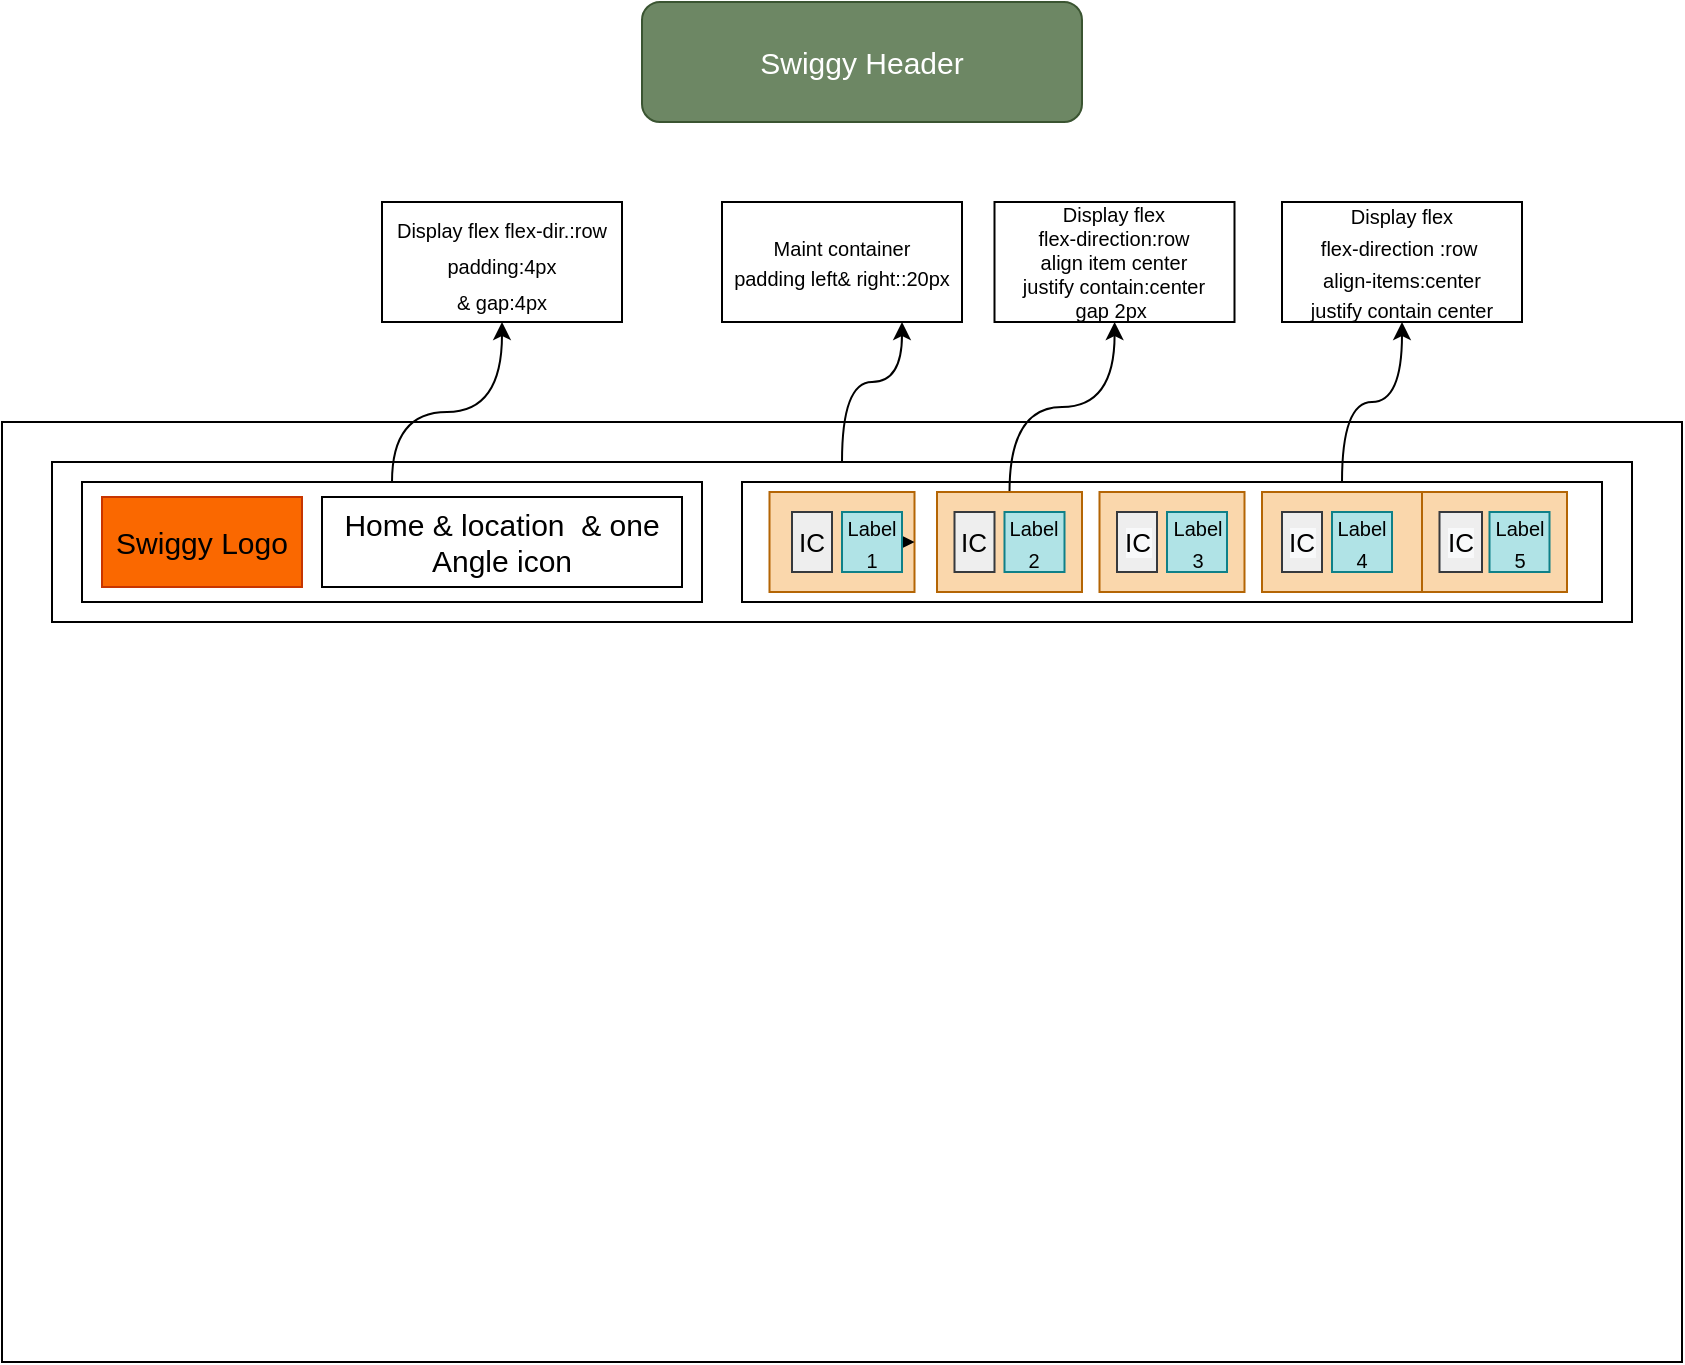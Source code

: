 <mxfile version="16.5.1" type="device"><diagram id="sewnSx5F5TwB05lAeNJs" name="Page-1"><mxGraphModel dx="1080" dy="1854" grid="1" gridSize="10" guides="1" tooltips="1" connect="1" arrows="1" fold="1" page="1" pageScale="1" pageWidth="850" pageHeight="1100" math="0" shadow="0"><root><mxCell id="0"/><mxCell id="1" parent="0"/><mxCell id="ymem5cKwlCPpoDnVJ391-73" value="" style="rounded=0;whiteSpace=wrap;html=1;fontSize=10;" vertex="1" parent="1"><mxGeometry x="10" y="70" width="840" height="470" as="geometry"/></mxCell><mxCell id="ymem5cKwlCPpoDnVJ391-2" value="&lt;font style=&quot;font-size: 15px&quot;&gt;Swiggy Header&lt;/font&gt;" style="rounded=1;whiteSpace=wrap;html=1;fillColor=#6d8764;fontColor=#ffffff;strokeColor=#3A5431;" vertex="1" parent="1"><mxGeometry x="330" y="-140" width="220" height="60" as="geometry"/></mxCell><mxCell id="ymem5cKwlCPpoDnVJ391-12" style="edgeStyle=orthogonalEdgeStyle;curved=1;orthogonalLoop=1;jettySize=auto;html=1;entryX=0.75;entryY=1;entryDx=0;entryDy=0;fontSize=15;" edge="1" parent="1" source="ymem5cKwlCPpoDnVJ391-3" target="ymem5cKwlCPpoDnVJ391-6"><mxGeometry relative="1" as="geometry"><Array as="points"><mxPoint x="430" y="50"/><mxPoint x="460" y="50"/></Array></mxGeometry></mxCell><mxCell id="ymem5cKwlCPpoDnVJ391-3" value="" style="rounded=0;whiteSpace=wrap;html=1;" vertex="1" parent="1"><mxGeometry x="35" y="90" width="790" height="80" as="geometry"/></mxCell><mxCell id="ymem5cKwlCPpoDnVJ391-6" value="&lt;font style=&quot;font-size: 10px&quot;&gt;Maint container&lt;br&gt;padding left&amp;amp; right::20px&lt;/font&gt;" style="rounded=0;whiteSpace=wrap;html=1;" vertex="1" parent="1"><mxGeometry x="370.0" y="-40" width="120" height="60" as="geometry"/></mxCell><mxCell id="ymem5cKwlCPpoDnVJ391-15" style="edgeStyle=orthogonalEdgeStyle;curved=1;orthogonalLoop=1;jettySize=auto;html=1;fontSize=15;" edge="1" parent="1" source="ymem5cKwlCPpoDnVJ391-8" target="ymem5cKwlCPpoDnVJ391-16"><mxGeometry relative="1" as="geometry"><mxPoint x="160" y="50" as="targetPoint"/><Array as="points"><mxPoint x="205" y="65"/><mxPoint x="260" y="65"/></Array></mxGeometry></mxCell><mxCell id="ymem5cKwlCPpoDnVJ391-8" value="" style="rounded=0;whiteSpace=wrap;html=1;fontSize=15;" vertex="1" parent="1"><mxGeometry x="50" y="100" width="310" height="60" as="geometry"/></mxCell><mxCell id="ymem5cKwlCPpoDnVJ391-23" style="edgeStyle=orthogonalEdgeStyle;curved=1;orthogonalLoop=1;jettySize=auto;html=1;fontSize=13;" edge="1" parent="1" source="ymem5cKwlCPpoDnVJ391-9" target="ymem5cKwlCPpoDnVJ391-24"><mxGeometry relative="1" as="geometry"><mxPoint x="670.0" y="20" as="targetPoint"/><Array as="points"><mxPoint x="680" y="60"/><mxPoint x="710" y="60"/></Array></mxGeometry></mxCell><mxCell id="ymem5cKwlCPpoDnVJ391-9" value="" style="rounded=0;whiteSpace=wrap;html=1;fontSize=15;" vertex="1" parent="1"><mxGeometry x="380" y="100" width="430" height="60" as="geometry"/></mxCell><mxCell id="ymem5cKwlCPpoDnVJ391-13" value="Swiggy Logo" style="rounded=0;whiteSpace=wrap;html=1;fontSize=15;fillColor=#fa6800;fontColor=#000000;strokeColor=#C73500;" vertex="1" parent="1"><mxGeometry x="60" y="107.5" width="100" height="45" as="geometry"/></mxCell><mxCell id="ymem5cKwlCPpoDnVJ391-14" value="Home &amp;amp; location&amp;nbsp; &amp;amp; one Angle icon" style="rounded=0;whiteSpace=wrap;html=1;fontSize=15;" vertex="1" parent="1"><mxGeometry x="170" y="107.5" width="180" height="45" as="geometry"/></mxCell><mxCell id="ymem5cKwlCPpoDnVJ391-16" value="&lt;font style=&quot;font-size: 10px&quot;&gt;Display flex flex-dir.:row&lt;br&gt;padding:4px&lt;br&gt;&amp;amp; gap:4px&lt;/font&gt;" style="rounded=0;whiteSpace=wrap;html=1;fontSize=15;" vertex="1" parent="1"><mxGeometry x="200" y="-40" width="120" height="60" as="geometry"/></mxCell><mxCell id="ymem5cKwlCPpoDnVJ391-17" value="" style="rounded=0;whiteSpace=wrap;html=1;fontSize=13;fillColor=#fad7ac;strokeColor=#b46504;" vertex="1" parent="1"><mxGeometry x="393.75" y="105" width="72.5" height="50" as="geometry"/></mxCell><mxCell id="ymem5cKwlCPpoDnVJ391-70" style="edgeStyle=orthogonalEdgeStyle;curved=1;orthogonalLoop=1;jettySize=auto;html=1;fontSize=10;" edge="1" parent="1" source="ymem5cKwlCPpoDnVJ391-18" target="ymem5cKwlCPpoDnVJ391-71"><mxGeometry relative="1" as="geometry"><mxPoint x="550.0" y="20" as="targetPoint"/></mxGeometry></mxCell><mxCell id="ymem5cKwlCPpoDnVJ391-18" value="" style="rounded=0;whiteSpace=wrap;html=1;fontSize=13;fillColor=#fad7ac;strokeColor=#b46504;" vertex="1" parent="1"><mxGeometry x="477.5" y="105" width="72.5" height="50" as="geometry"/></mxCell><mxCell id="ymem5cKwlCPpoDnVJ391-20" value="" style="rounded=0;whiteSpace=wrap;html=1;fontSize=13;fillColor=#fad7ac;strokeColor=#b46504;" vertex="1" parent="1"><mxGeometry x="558.75" y="105" width="72.5" height="50" as="geometry"/></mxCell><mxCell id="ymem5cKwlCPpoDnVJ391-22" value="" style="rounded=0;whiteSpace=wrap;html=1;fontSize=13;fillColor=#fad7ac;strokeColor=#b46504;" vertex="1" parent="1"><mxGeometry x="720" y="105" width="72.5" height="50" as="geometry"/></mxCell><mxCell id="ymem5cKwlCPpoDnVJ391-24" value="&lt;font style=&quot;font-size: 10px&quot;&gt;Display flex&lt;br&gt;flex-direction :row&amp;nbsp;&lt;br&gt;align-items:center&lt;br&gt;justify contain center&lt;/font&gt;" style="rounded=0;whiteSpace=wrap;html=1;fontSize=13;" vertex="1" parent="1"><mxGeometry x="650" y="-40" width="120" height="60" as="geometry"/></mxCell><mxCell id="ymem5cKwlCPpoDnVJ391-26" value="IC" style="rounded=0;whiteSpace=wrap;html=1;fontSize=13;fillColor=#eeeeee;strokeColor=#36393d;" vertex="1" parent="1"><mxGeometry x="405" y="115" width="20" height="30" as="geometry"/></mxCell><mxCell id="ymem5cKwlCPpoDnVJ391-31" style="edgeStyle=orthogonalEdgeStyle;curved=1;orthogonalLoop=1;jettySize=auto;html=1;exitX=1;exitY=0.5;exitDx=0;exitDy=0;entryX=1;entryY=0.5;entryDx=0;entryDy=0;fontSize=13;" edge="1" parent="1" source="ymem5cKwlCPpoDnVJ391-30" target="ymem5cKwlCPpoDnVJ391-17"><mxGeometry relative="1" as="geometry"/></mxCell><mxCell id="ymem5cKwlCPpoDnVJ391-30" value="&lt;font style=&quot;font-size: 10px&quot;&gt;Label&lt;br&gt;1&lt;br&gt;&lt;/font&gt;" style="rounded=0;whiteSpace=wrap;html=1;fontSize=13;fillColor=#b0e3e6;strokeColor=#0e8088;" vertex="1" parent="1"><mxGeometry x="430" y="115" width="30" height="30" as="geometry"/></mxCell><mxCell id="ymem5cKwlCPpoDnVJ391-32" value="&lt;span&gt;IC&lt;/span&gt;" style="rounded=0;whiteSpace=wrap;html=1;fontSize=13;fillColor=#eeeeee;strokeColor=#36393d;" vertex="1" parent="1"><mxGeometry x="486.25" y="115" width="20" height="30" as="geometry"/></mxCell><mxCell id="ymem5cKwlCPpoDnVJ391-33" value="&lt;span style=&quot;font-size: 10px&quot;&gt;Label 2&lt;/span&gt;" style="rounded=0;whiteSpace=wrap;html=1;fontSize=13;fillColor=#b0e3e6;strokeColor=#0e8088;" vertex="1" parent="1"><mxGeometry x="511.25" y="115" width="30" height="30" as="geometry"/></mxCell><mxCell id="ymem5cKwlCPpoDnVJ391-36" value="&#10;&#10;&lt;span style=&quot;color: rgb(0, 0, 0); font-family: helvetica; font-size: 13px; font-style: normal; font-weight: 400; letter-spacing: normal; text-align: center; text-indent: 0px; text-transform: none; word-spacing: 0px; background-color: rgb(248, 249, 250); display: inline; float: none;&quot;&gt;IC&lt;/span&gt;&#10;&#10;" style="rounded=0;whiteSpace=wrap;html=1;fontSize=13;fillColor=#eeeeee;strokeColor=#36393d;" vertex="1" parent="1"><mxGeometry x="567.5" y="115" width="20" height="30" as="geometry"/></mxCell><mxCell id="ymem5cKwlCPpoDnVJ391-37" value="&lt;span style=&quot;font-size: 10px&quot;&gt;Label&lt;br&gt;3&lt;br&gt;&lt;/span&gt;" style="rounded=0;whiteSpace=wrap;html=1;fontSize=13;fillColor=#b0e3e6;strokeColor=#0e8088;" vertex="1" parent="1"><mxGeometry x="592.5" y="115" width="30" height="30" as="geometry"/></mxCell><mxCell id="ymem5cKwlCPpoDnVJ391-40" value="&#10;&#10;&lt;span style=&quot;color: rgb(0, 0, 0); font-family: helvetica; font-size: 13px; font-style: normal; font-weight: 400; letter-spacing: normal; text-align: center; text-indent: 0px; text-transform: none; word-spacing: 0px; background-color: rgb(248, 249, 250); display: inline; float: none;&quot;&gt;IC&lt;/span&gt;&#10;&#10;" style="rounded=0;whiteSpace=wrap;html=1;fontSize=13;fillColor=#eeeeee;strokeColor=#36393d;" vertex="1" parent="1"><mxGeometry x="728.75" y="115" width="21.25" height="30" as="geometry"/></mxCell><mxCell id="ymem5cKwlCPpoDnVJ391-41" value="&lt;span style=&quot;font-size: 10px&quot;&gt;Label&lt;br&gt;5&lt;br&gt;&lt;/span&gt;" style="rounded=0;whiteSpace=wrap;html=1;fontSize=13;fillColor=#b0e3e6;strokeColor=#0e8088;" vertex="1" parent="1"><mxGeometry x="753.75" y="115" width="30" height="30" as="geometry"/></mxCell><mxCell id="ymem5cKwlCPpoDnVJ391-67" value="" style="rounded=0;whiteSpace=wrap;html=1;fontSize=13;fillColor=#fad7ac;strokeColor=#b46504;" vertex="1" parent="1"><mxGeometry x="640" y="105" width="80" height="50" as="geometry"/></mxCell><mxCell id="ymem5cKwlCPpoDnVJ391-68" value="&#10;&#10;&lt;span style=&quot;color: rgb(0, 0, 0); font-family: helvetica; font-size: 13px; font-style: normal; font-weight: 400; letter-spacing: normal; text-align: center; text-indent: 0px; text-transform: none; word-spacing: 0px; background-color: rgb(248, 249, 250); display: inline; float: none;&quot;&gt;IC&lt;/span&gt;&#10;&#10;" style="rounded=0;whiteSpace=wrap;html=1;fontSize=13;fillColor=#eeeeee;strokeColor=#36393d;" vertex="1" parent="1"><mxGeometry x="650" y="115" width="20" height="30" as="geometry"/></mxCell><mxCell id="ymem5cKwlCPpoDnVJ391-69" value="&lt;span style=&quot;font-size: 10px&quot;&gt;Label&lt;br&gt;4&lt;br&gt;&lt;/span&gt;" style="rounded=0;whiteSpace=wrap;html=1;fontSize=13;fillColor=#b0e3e6;strokeColor=#0e8088;" vertex="1" parent="1"><mxGeometry x="675" y="115" width="30" height="30" as="geometry"/></mxCell><mxCell id="ymem5cKwlCPpoDnVJ391-71" value="Display flex&lt;br&gt;flex-direction:row&lt;br&gt;align item center&lt;br&gt;justify contain:center&lt;br&gt;gap 2px&amp;nbsp;" style="rounded=0;whiteSpace=wrap;html=1;fontSize=10;" vertex="1" parent="1"><mxGeometry x="506.25" y="-40" width="120" height="60" as="geometry"/></mxCell></root></mxGraphModel></diagram></mxfile>
